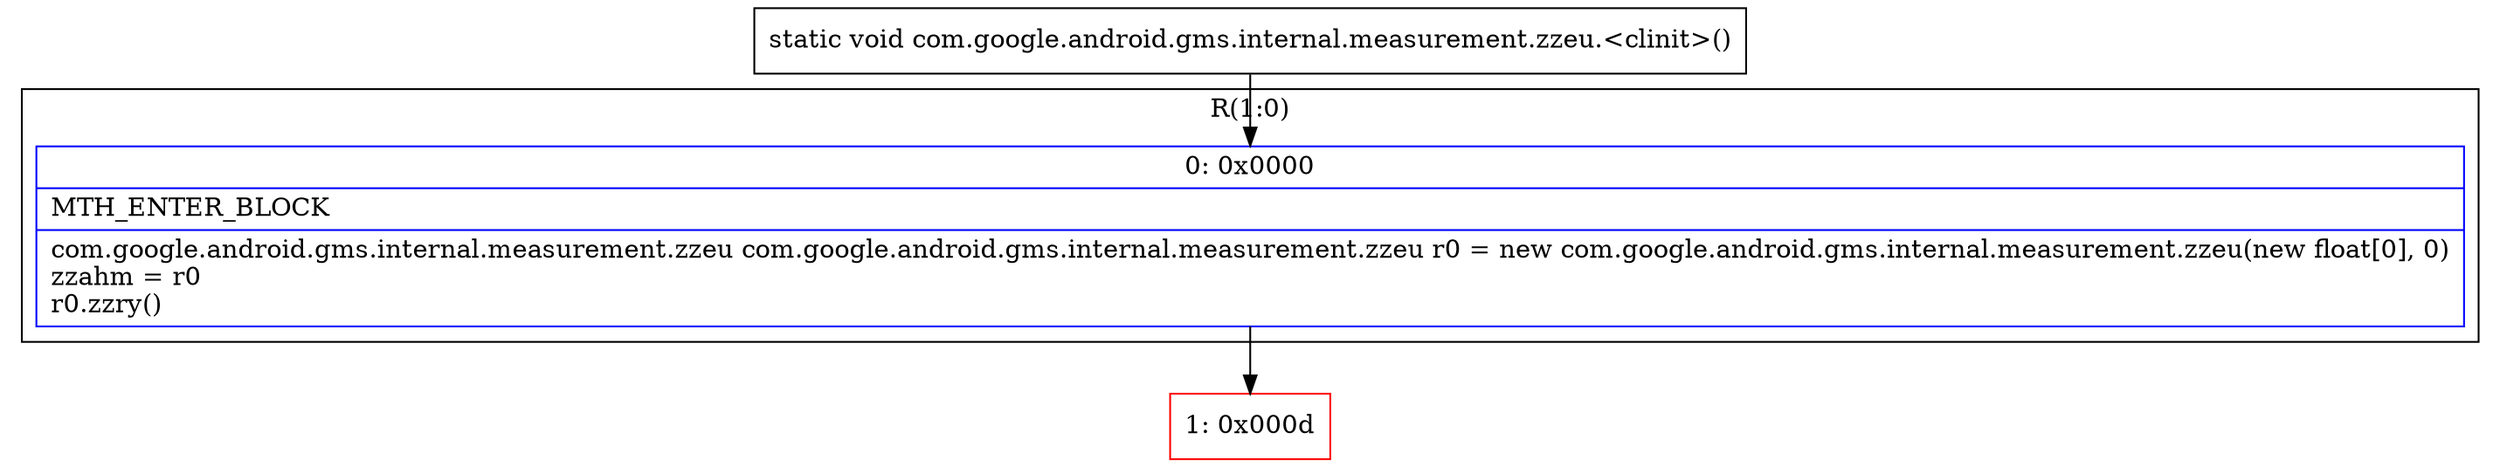 digraph "CFG forcom.google.android.gms.internal.measurement.zzeu.\<clinit\>()V" {
subgraph cluster_Region_252029599 {
label = "R(1:0)";
node [shape=record,color=blue];
Node_0 [shape=record,label="{0\:\ 0x0000|MTH_ENTER_BLOCK\l|com.google.android.gms.internal.measurement.zzeu com.google.android.gms.internal.measurement.zzeu r0 = new com.google.android.gms.internal.measurement.zzeu(new float[0], 0)\lzzahm = r0\lr0.zzry()\l}"];
}
Node_1 [shape=record,color=red,label="{1\:\ 0x000d}"];
MethodNode[shape=record,label="{static void com.google.android.gms.internal.measurement.zzeu.\<clinit\>() }"];
MethodNode -> Node_0;
Node_0 -> Node_1;
}

